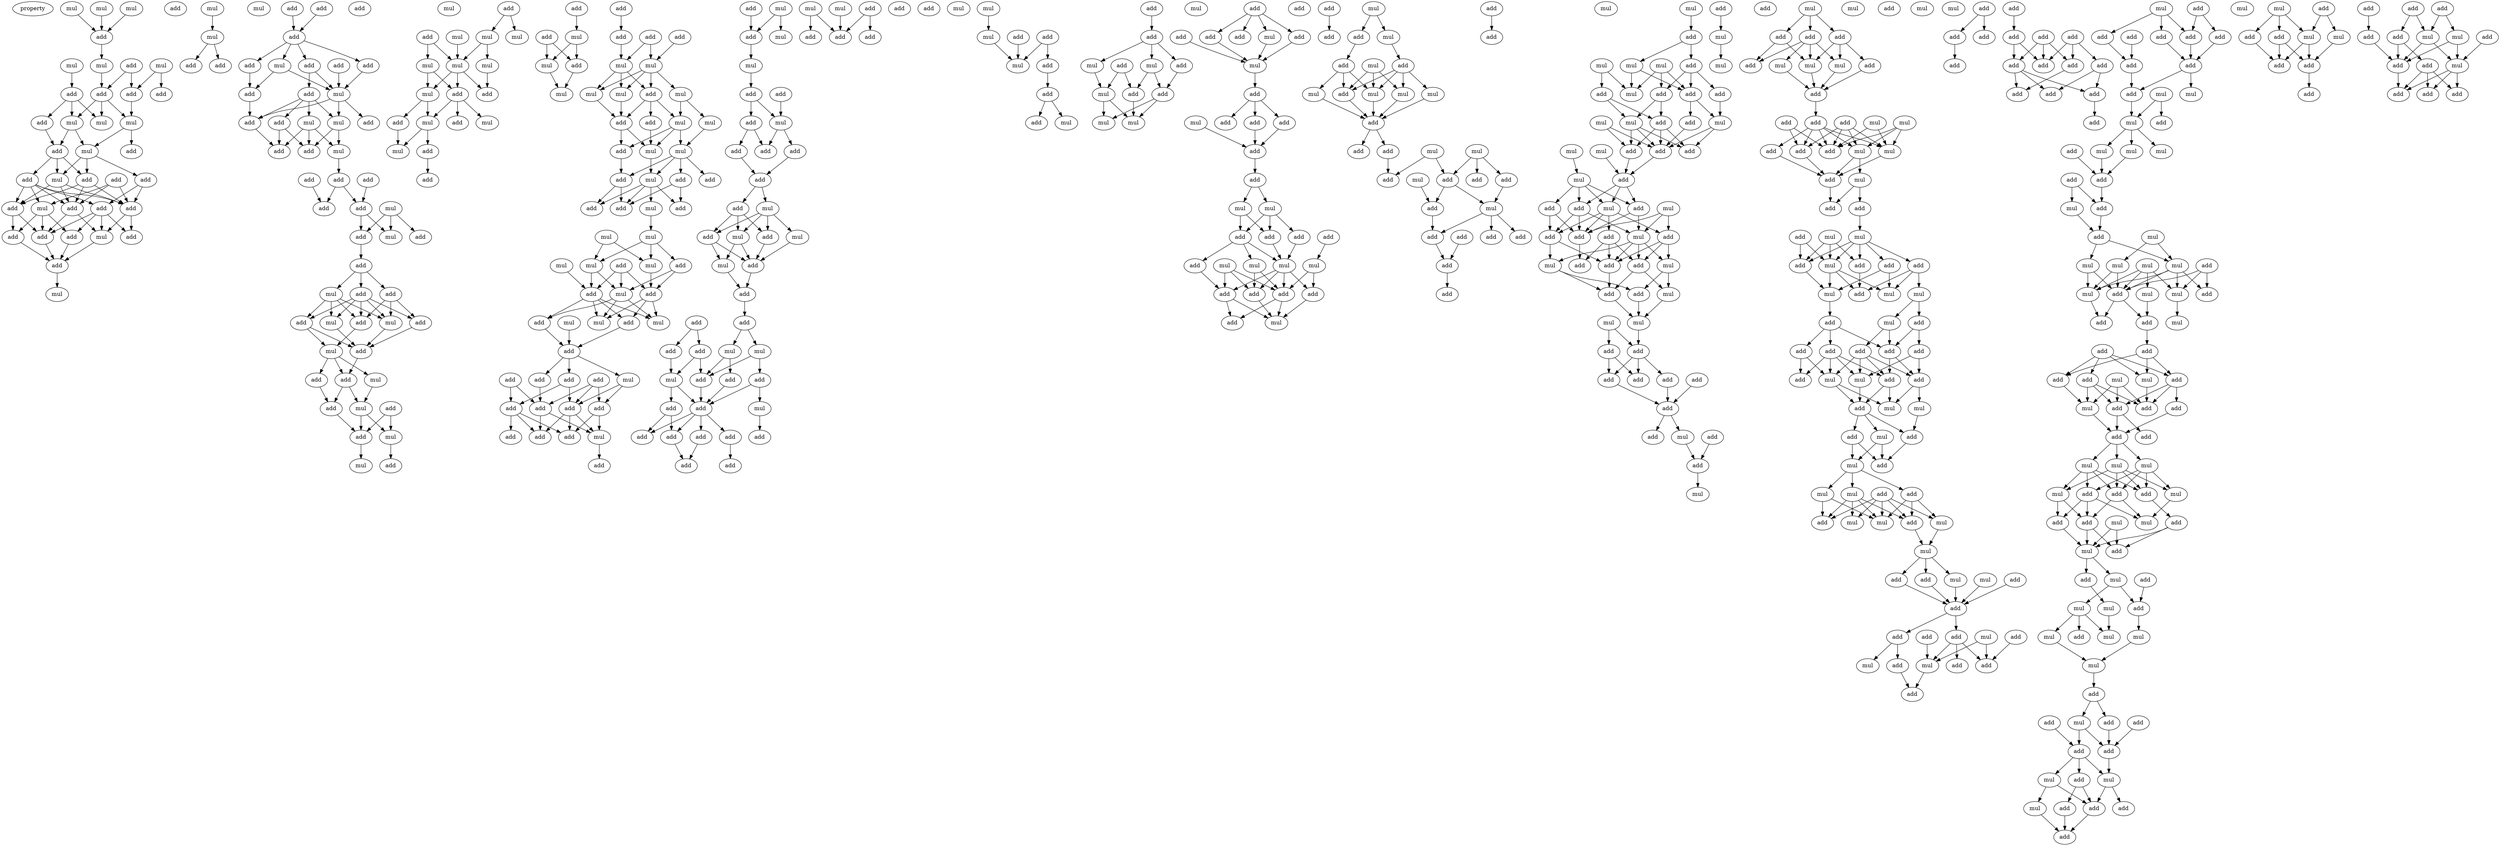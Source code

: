 digraph {
    node [fontcolor=black]
    property [mul=2,lf=1.6]
    0 [ label = mul ];
    1 [ label = mul ];
    2 [ label = add ];
    3 [ label = mul ];
    4 [ label = add ];
    5 [ label = add ];
    6 [ label = mul ];
    7 [ label = mul ];
    8 [ label = mul ];
    9 [ label = add ];
    10 [ label = add ];
    11 [ label = add ];
    12 [ label = add ];
    13 [ label = mul ];
    14 [ label = mul ];
    15 [ label = mul ];
    16 [ label = add ];
    17 [ label = mul ];
    18 [ label = add ];
    19 [ label = add ];
    20 [ label = add ];
    21 [ label = add ];
    22 [ label = add ];
    23 [ label = mul ];
    24 [ label = add ];
    25 [ label = mul ];
    26 [ label = add ];
    27 [ label = add ];
    28 [ label = add ];
    29 [ label = add ];
    30 [ label = add ];
    31 [ label = add ];
    32 [ label = mul ];
    33 [ label = add ];
    34 [ label = add ];
    35 [ label = add ];
    36 [ label = mul ];
    37 [ label = mul ];
    38 [ label = mul ];
    39 [ label = mul ];
    40 [ label = add ];
    41 [ label = add ];
    42 [ label = add ];
    43 [ label = add ];
    44 [ label = add ];
    45 [ label = add ];
    46 [ label = add ];
    47 [ label = add ];
    48 [ label = add ];
    49 [ label = mul ];
    50 [ label = mul ];
    51 [ label = add ];
    52 [ label = add ];
    53 [ label = mul ];
    54 [ label = mul ];
    55 [ label = add ];
    56 [ label = add ];
    57 [ label = add ];
    58 [ label = add ];
    59 [ label = add ];
    60 [ label = mul ];
    61 [ label = add ];
    62 [ label = add ];
    63 [ label = add ];
    64 [ label = add ];
    65 [ label = mul ];
    66 [ label = add ];
    67 [ label = add ];
    68 [ label = add ];
    69 [ label = mul ];
    70 [ label = add ];
    71 [ label = add ];
    72 [ label = add ];
    73 [ label = add ];
    74 [ label = mul ];
    75 [ label = mul ];
    76 [ label = mul ];
    77 [ label = add ];
    78 [ label = add ];
    79 [ label = add ];
    80 [ label = add ];
    81 [ label = mul ];
    82 [ label = add ];
    83 [ label = add ];
    84 [ label = mul ];
    85 [ label = add ];
    86 [ label = mul ];
    87 [ label = add ];
    88 [ label = add ];
    89 [ label = mul ];
    90 [ label = add ];
    91 [ label = mul ];
    92 [ label = mul ];
    93 [ label = add ];
    94 [ label = add ];
    95 [ label = mul ];
    96 [ label = mul ];
    97 [ label = mul ];
    98 [ label = mul ];
    99 [ label = mul ];
    100 [ label = mul ];
    101 [ label = add ];
    102 [ label = add ];
    103 [ label = mul ];
    104 [ label = add ];
    105 [ label = add ];
    106 [ label = mul ];
    107 [ label = mul ];
    108 [ label = mul ];
    109 [ label = add ];
    110 [ label = add ];
    111 [ label = add ];
    112 [ label = add ];
    113 [ label = mul ];
    114 [ label = mul ];
    115 [ label = add ];
    116 [ label = add ];
    117 [ label = mul ];
    118 [ label = add ];
    119 [ label = add ];
    120 [ label = add ];
    121 [ label = mul ];
    122 [ label = mul ];
    123 [ label = mul ];
    124 [ label = mul ];
    125 [ label = mul ];
    126 [ label = add ];
    127 [ label = add ];
    128 [ label = add ];
    129 [ label = mul ];
    130 [ label = mul ];
    131 [ label = mul ];
    132 [ label = add ];
    133 [ label = mul ];
    134 [ label = add ];
    135 [ label = add ];
    136 [ label = mul ];
    137 [ label = add ];
    138 [ label = add ];
    139 [ label = mul ];
    140 [ label = add ];
    141 [ label = add ];
    142 [ label = mul ];
    143 [ label = mul ];
    144 [ label = add ];
    145 [ label = add ];
    146 [ label = mul ];
    147 [ label = mul ];
    148 [ label = mul ];
    149 [ label = mul ];
    150 [ label = add ];
    151 [ label = add ];
    152 [ label = mul ];
    153 [ label = add ];
    154 [ label = add ];
    155 [ label = mul ];
    156 [ label = mul ];
    157 [ label = add ];
    158 [ label = add ];
    159 [ label = add ];
    160 [ label = add ];
    161 [ label = add ];
    162 [ label = mul ];
    163 [ label = add ];
    164 [ label = add ];
    165 [ label = add ];
    166 [ label = add ];
    167 [ label = mul ];
    168 [ label = add ];
    169 [ label = add ];
    170 [ label = add ];
    171 [ label = add ];
    172 [ label = add ];
    173 [ label = mul ];
    174 [ label = mul ];
    175 [ label = add ];
    176 [ label = mul ];
    177 [ label = add ];
    178 [ label = mul ];
    179 [ label = add ];
    180 [ label = add ];
    181 [ label = add ];
    182 [ label = mul ];
    183 [ label = add ];
    184 [ label = add ];
    185 [ label = mul ];
    186 [ label = add ];
    187 [ label = add ];
    188 [ label = add ];
    189 [ label = add ];
    190 [ label = add ];
    191 [ label = add ];
    192 [ label = add ];
    193 [ label = mul ];
    194 [ label = add ];
    195 [ label = add ];
    196 [ label = add ];
    197 [ label = mul ];
    198 [ label = mul ];
    199 [ label = mul ];
    200 [ label = add ];
    201 [ label = mul ];
    202 [ label = add ];
    203 [ label = add ];
    204 [ label = add ];
    205 [ label = mul ];
    206 [ label = add ];
    207 [ label = add ];
    208 [ label = mul ];
    209 [ label = add ];
    210 [ label = mul ];
    211 [ label = add ];
    212 [ label = add ];
    213 [ label = add ];
    214 [ label = add ];
    215 [ label = mul ];
    216 [ label = add ];
    217 [ label = add ];
    218 [ label = add ];
    219 [ label = add ];
    220 [ label = add ];
    221 [ label = add ];
    222 [ label = add ];
    223 [ label = mul ];
    224 [ label = add ];
    225 [ label = add ];
    226 [ label = mul ];
    227 [ label = add ];
    228 [ label = mul ];
    229 [ label = add ];
    230 [ label = add ];
    231 [ label = add ];
    232 [ label = mul ];
    233 [ label = add ];
    234 [ label = add ];
    235 [ label = mul ];
    236 [ label = mul ];
    237 [ label = add ];
    238 [ label = mul ];
    239 [ label = add ];
    240 [ label = mul ];
    241 [ label = add ];
    242 [ label = mul ];
    243 [ label = mul ];
    244 [ label = add ];
    245 [ label = add ];
    246 [ label = mul ];
    247 [ label = add ];
    248 [ label = add ];
    249 [ label = add ];
    250 [ label = mul ];
    251 [ label = add ];
    252 [ label = add ];
    253 [ label = add ];
    254 [ label = add ];
    255 [ label = mul ];
    256 [ label = add ];
    257 [ label = add ];
    258 [ label = add ];
    259 [ label = mul ];
    260 [ label = mul ];
    261 [ label = add ];
    262 [ label = add ];
    263 [ label = add ];
    264 [ label = add ];
    265 [ label = mul ];
    266 [ label = mul ];
    267 [ label = mul ];
    268 [ label = add ];
    269 [ label = mul ];
    270 [ label = add ];
    271 [ label = add ];
    272 [ label = add ];
    273 [ label = add ];
    274 [ label = add ];
    275 [ label = mul ];
    276 [ label = add ];
    277 [ label = add ];
    278 [ label = mul ];
    279 [ label = mul ];
    280 [ label = add ];
    281 [ label = mul ];
    282 [ label = add ];
    283 [ label = add ];
    284 [ label = mul ];
    285 [ label = mul ];
    286 [ label = add ];
    287 [ label = mul ];
    288 [ label = mul ];
    289 [ label = add ];
    290 [ label = add ];
    291 [ label = add ];
    292 [ label = mul ];
    293 [ label = mul ];
    294 [ label = mul ];
    295 [ label = add ];
    296 [ label = add ];
    297 [ label = add ];
    298 [ label = add ];
    299 [ label = mul ];
    300 [ label = add ];
    301 [ label = add ];
    302 [ label = add ];
    303 [ label = add ];
    304 [ label = add ];
    305 [ label = add ];
    306 [ label = add ];
    307 [ label = add ];
    308 [ label = add ];
    309 [ label = mul ];
    310 [ label = mul ];
    311 [ label = add ];
    312 [ label = mul ];
    313 [ label = mul ];
    314 [ label = mul ];
    315 [ label = add ];
    316 [ label = add ];
    317 [ label = add ];
    318 [ label = add ];
    319 [ label = mul ];
    320 [ label = add ];
    321 [ label = add ];
    322 [ label = add ];
    323 [ label = mul ];
    324 [ label = mul ];
    325 [ label = mul ];
    326 [ label = mul ];
    327 [ label = add ];
    328 [ label = add ];
    329 [ label = mul ];
    330 [ label = add ];
    331 [ label = mul ];
    332 [ label = add ];
    333 [ label = mul ];
    334 [ label = mul ];
    335 [ label = add ];
    336 [ label = add ];
    337 [ label = add ];
    338 [ label = add ];
    339 [ label = mul ];
    340 [ label = add ];
    341 [ label = add ];
    342 [ label = add ];
    343 [ label = add ];
    344 [ label = mul ];
    345 [ label = mul ];
    346 [ label = add ];
    347 [ label = add ];
    348 [ label = mul ];
    349 [ label = add ];
    350 [ label = add ];
    351 [ label = mul ];
    352 [ label = mul ];
    353 [ label = add ];
    354 [ label = add ];
    355 [ label = add ];
    356 [ label = add ];
    357 [ label = add ];
    358 [ label = add ];
    359 [ label = add ];
    360 [ label = add ];
    361 [ label = add ];
    362 [ label = add ];
    363 [ label = mul ];
    364 [ label = mul ];
    365 [ label = add ];
    366 [ label = mul ];
    367 [ label = mul ];
    368 [ label = add ];
    369 [ label = mul ];
    370 [ label = add ];
    371 [ label = add ];
    372 [ label = add ];
    373 [ label = mul ];
    374 [ label = mul ];
    375 [ label = mul ];
    376 [ label = add ];
    377 [ label = add ];
    378 [ label = add ];
    379 [ label = mul ];
    380 [ label = add ];
    381 [ label = add ];
    382 [ label = add ];
    383 [ label = mul ];
    384 [ label = mul ];
    385 [ label = add ];
    386 [ label = add ];
    387 [ label = add ];
    388 [ label = mul ];
    389 [ label = mul ];
    390 [ label = add ];
    391 [ label = mul ];
    392 [ label = add ];
    393 [ label = add ];
    394 [ label = add ];
    395 [ label = mul ];
    396 [ label = mul ];
    397 [ label = add ];
    398 [ label = mul ];
    399 [ label = add ];
    400 [ label = add ];
    401 [ label = add ];
    402 [ label = add ];
    403 [ label = mul ];
    404 [ label = mul ];
    405 [ label = mul ];
    406 [ label = add ];
    407 [ label = mul ];
    408 [ label = add ];
    409 [ label = add ];
    410 [ label = add ];
    411 [ label = add ];
    412 [ label = add ];
    413 [ label = add ];
    414 [ label = add ];
    415 [ label = mul ];
    416 [ label = add ];
    417 [ label = add ];
    418 [ label = mul ];
    419 [ label = add ];
    420 [ label = mul ];
    421 [ label = add ];
    422 [ label = mul ];
    423 [ label = mul ];
    424 [ label = mul ];
    425 [ label = add ];
    426 [ label = add ];
    427 [ label = add ];
    428 [ label = mul ];
    429 [ label = add ];
    430 [ label = mul ];
    431 [ label = mul ];
    432 [ label = add ];
    433 [ label = mul ];
    434 [ label = add ];
    435 [ label = mul ];
    436 [ label = add ];
    437 [ label = mul ];
    438 [ label = mul ];
    439 [ label = add ];
    440 [ label = mul ];
    441 [ label = add ];
    442 [ label = mul ];
    443 [ label = add ];
    444 [ label = add ];
    445 [ label = add ];
    446 [ label = mul ];
    447 [ label = add ];
    448 [ label = add ];
    449 [ label = add ];
    450 [ label = mul ];
    451 [ label = add ];
    452 [ label = add ];
    453 [ label = add ];
    454 [ label = mul ];
    455 [ label = mul ];
    456 [ label = add ];
    457 [ label = add ];
    458 [ label = add ];
    459 [ label = add ];
    460 [ label = add ];
    461 [ label = add ];
    462 [ label = add ];
    463 [ label = add ];
    464 [ label = add ];
    465 [ label = add ];
    466 [ label = add ];
    467 [ label = add ];
    468 [ label = add ];
    469 [ label = add ];
    470 [ label = add ];
    471 [ label = add ];
    472 [ label = add ];
    473 [ label = mul ];
    474 [ label = add ];
    475 [ label = add ];
    476 [ label = add ];
    477 [ label = add ];
    478 [ label = add ];
    479 [ label = add ];
    480 [ label = add ];
    481 [ label = add ];
    482 [ label = mul ];
    483 [ label = add ];
    484 [ label = mul ];
    485 [ label = mul ];
    486 [ label = add ];
    487 [ label = mul ];
    488 [ label = add ];
    489 [ label = mul ];
    490 [ label = mul ];
    491 [ label = add ];
    492 [ label = add ];
    493 [ label = mul ];
    494 [ label = add ];
    495 [ label = add ];
    496 [ label = mul ];
    497 [ label = mul ];
    498 [ label = mul ];
    499 [ label = mul ];
    500 [ label = mul ];
    501 [ label = add ];
    502 [ label = add ];
    503 [ label = mul ];
    504 [ label = mul ];
    505 [ label = mul ];
    506 [ label = add ];
    507 [ label = add ];
    508 [ label = mul ];
    509 [ label = add ];
    510 [ label = add ];
    511 [ label = add ];
    512 [ label = mul ];
    513 [ label = add ];
    514 [ label = mul ];
    515 [ label = add ];
    516 [ label = add ];
    517 [ label = add ];
    518 [ label = mul ];
    519 [ label = add ];
    520 [ label = add ];
    521 [ label = add ];
    522 [ label = add ];
    523 [ label = mul ];
    524 [ label = mul ];
    525 [ label = mul ];
    526 [ label = add ];
    527 [ label = add ];
    528 [ label = add ];
    529 [ label = mul ];
    530 [ label = mul ];
    531 [ label = add ];
    532 [ label = mul ];
    533 [ label = mul ];
    534 [ label = add ];
    535 [ label = add ];
    536 [ label = add ];
    537 [ label = mul ];
    538 [ label = add ];
    539 [ label = add ];
    540 [ label = mul ];
    541 [ label = add ];
    542 [ label = mul ];
    543 [ label = mul ];
    544 [ label = mul ];
    545 [ label = add ];
    546 [ label = mul ];
    547 [ label = mul ];
    548 [ label = mul ];
    549 [ label = mul ];
    550 [ label = add ];
    551 [ label = mul ];
    552 [ label = add ];
    553 [ label = add ];
    554 [ label = add ];
    555 [ label = add ];
    556 [ label = add ];
    557 [ label = add ];
    558 [ label = mul ];
    559 [ label = mul ];
    560 [ label = mul ];
    561 [ label = add ];
    562 [ label = add ];
    563 [ label = add ];
    564 [ label = add ];
    565 [ label = mul ];
    566 [ label = add ];
    567 [ label = add ];
    568 [ label = mul ];
    569 [ label = add ];
    570 [ label = mul ];
    571 [ label = add ];
    572 [ label = add ];
    573 [ label = add ];
    574 [ label = add ];
    575 [ label = add ];
    576 [ label = add ];
    577 [ label = mul ];
    578 [ label = add ];
    579 [ label = add ];
    580 [ label = mul ];
    581 [ label = add ];
    582 [ label = mul ];
    583 [ label = add ];
    584 [ label = add ];
    585 [ label = add ];
    586 [ label = add ];
    587 [ label = add ];
    0 -> 4 [ name = 0 ];
    1 -> 4 [ name = 1 ];
    3 -> 4 [ name = 2 ];
    4 -> 7 [ name = 3 ];
    5 -> 9 [ name = 4 ];
    5 -> 10 [ name = 5 ];
    6 -> 9 [ name = 6 ];
    6 -> 11 [ name = 7 ];
    7 -> 10 [ name = 8 ];
    8 -> 12 [ name = 9 ];
    9 -> 14 [ name = 10 ];
    10 -> 13 [ name = 11 ];
    10 -> 14 [ name = 12 ];
    10 -> 15 [ name = 13 ];
    12 -> 13 [ name = 14 ];
    12 -> 15 [ name = 15 ];
    12 -> 16 [ name = 16 ];
    13 -> 17 [ name = 17 ];
    13 -> 18 [ name = 18 ];
    14 -> 17 [ name = 19 ];
    14 -> 19 [ name = 20 ];
    16 -> 18 [ name = 21 ];
    17 -> 21 [ name = 22 ];
    17 -> 23 [ name = 23 ];
    17 -> 24 [ name = 24 ];
    18 -> 20 [ name = 25 ];
    18 -> 23 [ name = 26 ];
    18 -> 24 [ name = 27 ];
    20 -> 25 [ name = 28 ];
    20 -> 26 [ name = 29 ];
    20 -> 27 [ name = 30 ];
    20 -> 28 [ name = 31 ];
    20 -> 29 [ name = 32 ];
    21 -> 28 [ name = 33 ];
    21 -> 29 [ name = 34 ];
    22 -> 25 [ name = 35 ];
    22 -> 27 [ name = 36 ];
    22 -> 28 [ name = 37 ];
    23 -> 26 [ name = 38 ];
    23 -> 27 [ name = 39 ];
    23 -> 28 [ name = 40 ];
    24 -> 26 [ name = 41 ];
    24 -> 27 [ name = 42 ];
    24 -> 28 [ name = 43 ];
    25 -> 30 [ name = 44 ];
    25 -> 31 [ name = 45 ];
    25 -> 34 [ name = 46 ];
    26 -> 30 [ name = 47 ];
    26 -> 31 [ name = 48 ];
    27 -> 30 [ name = 49 ];
    27 -> 32 [ name = 50 ];
    28 -> 32 [ name = 51 ];
    28 -> 33 [ name = 52 ];
    29 -> 30 [ name = 53 ];
    29 -> 32 [ name = 54 ];
    29 -> 33 [ name = 55 ];
    29 -> 34 [ name = 56 ];
    30 -> 35 [ name = 57 ];
    31 -> 35 [ name = 58 ];
    32 -> 35 [ name = 59 ];
    34 -> 35 [ name = 60 ];
    35 -> 37 [ name = 61 ];
    36 -> 39 [ name = 62 ];
    39 -> 41 [ name = 63 ];
    39 -> 43 [ name = 64 ];
    40 -> 44 [ name = 65 ];
    42 -> 44 [ name = 66 ];
    44 -> 45 [ name = 67 ];
    44 -> 46 [ name = 68 ];
    44 -> 48 [ name = 69 ];
    44 -> 49 [ name = 70 ];
    45 -> 52 [ name = 71 ];
    46 -> 50 [ name = 72 ];
    46 -> 51 [ name = 73 ];
    47 -> 50 [ name = 74 ];
    48 -> 50 [ name = 75 ];
    49 -> 50 [ name = 76 ];
    49 -> 52 [ name = 77 ];
    50 -> 54 [ name = 78 ];
    50 -> 55 [ name = 79 ];
    50 -> 56 [ name = 80 ];
    51 -> 53 [ name = 81 ];
    51 -> 54 [ name = 82 ];
    51 -> 56 [ name = 83 ];
    51 -> 57 [ name = 84 ];
    52 -> 56 [ name = 85 ];
    53 -> 58 [ name = 86 ];
    53 -> 59 [ name = 87 ];
    53 -> 60 [ name = 88 ];
    54 -> 58 [ name = 89 ];
    54 -> 60 [ name = 90 ];
    56 -> 59 [ name = 91 ];
    57 -> 58 [ name = 92 ];
    57 -> 59 [ name = 93 ];
    60 -> 62 [ name = 94 ];
    61 -> 66 [ name = 95 ];
    62 -> 64 [ name = 96 ];
    62 -> 66 [ name = 97 ];
    63 -> 64 [ name = 98 ];
    65 -> 67 [ name = 99 ];
    65 -> 68 [ name = 100 ];
    65 -> 69 [ name = 101 ];
    66 -> 68 [ name = 102 ];
    66 -> 69 [ name = 103 ];
    68 -> 71 [ name = 104 ];
    71 -> 72 [ name = 105 ];
    71 -> 73 [ name = 106 ];
    71 -> 74 [ name = 107 ];
    72 -> 75 [ name = 108 ];
    72 -> 76 [ name = 109 ];
    72 -> 77 [ name = 110 ];
    72 -> 78 [ name = 111 ];
    72 -> 79 [ name = 112 ];
    73 -> 75 [ name = 113 ];
    73 -> 77 [ name = 114 ];
    73 -> 79 [ name = 115 ];
    74 -> 75 [ name = 116 ];
    74 -> 76 [ name = 117 ];
    74 -> 78 [ name = 118 ];
    74 -> 79 [ name = 119 ];
    75 -> 80 [ name = 120 ];
    76 -> 80 [ name = 121 ];
    77 -> 80 [ name = 122 ];
    78 -> 80 [ name = 123 ];
    78 -> 81 [ name = 124 ];
    79 -> 81 [ name = 125 ];
    80 -> 83 [ name = 126 ];
    81 -> 82 [ name = 127 ];
    81 -> 83 [ name = 128 ];
    81 -> 84 [ name = 129 ];
    82 -> 85 [ name = 130 ];
    83 -> 85 [ name = 131 ];
    83 -> 86 [ name = 132 ];
    84 -> 86 [ name = 133 ];
    85 -> 88 [ name = 134 ];
    86 -> 88 [ name = 135 ];
    86 -> 89 [ name = 136 ];
    87 -> 88 [ name = 137 ];
    87 -> 89 [ name = 138 ];
    88 -> 91 [ name = 139 ];
    89 -> 90 [ name = 140 ];
    93 -> 96 [ name = 141 ];
    93 -> 97 [ name = 142 ];
    94 -> 98 [ name = 143 ];
    94 -> 100 [ name = 144 ];
    95 -> 98 [ name = 145 ];
    96 -> 98 [ name = 146 ];
    96 -> 99 [ name = 147 ];
    98 -> 101 [ name = 148 ];
    98 -> 102 [ name = 149 ];
    98 -> 103 [ name = 150 ];
    99 -> 102 [ name = 151 ];
    100 -> 101 [ name = 152 ];
    100 -> 103 [ name = 153 ];
    101 -> 104 [ name = 154 ];
    101 -> 106 [ name = 155 ];
    101 -> 107 [ name = 156 ];
    103 -> 105 [ name = 157 ];
    103 -> 107 [ name = 158 ];
    105 -> 108 [ name = 159 ];
    107 -> 108 [ name = 160 ];
    107 -> 109 [ name = 161 ];
    109 -> 110 [ name = 162 ];
    111 -> 113 [ name = 163 ];
    112 -> 114 [ name = 164 ];
    112 -> 115 [ name = 165 ];
    113 -> 114 [ name = 166 ];
    113 -> 115 [ name = 167 ];
    114 -> 117 [ name = 168 ];
    115 -> 117 [ name = 169 ];
    116 -> 120 [ name = 170 ];
    118 -> 121 [ name = 171 ];
    119 -> 121 [ name = 172 ];
    119 -> 122 [ name = 173 ];
    120 -> 122 [ name = 174 ];
    121 -> 123 [ name = 175 ];
    121 -> 124 [ name = 176 ];
    121 -> 125 [ name = 177 ];
    121 -> 126 [ name = 178 ];
    122 -> 124 [ name = 179 ];
    122 -> 125 [ name = 180 ];
    122 -> 126 [ name = 181 ];
    123 -> 129 [ name = 182 ];
    123 -> 130 [ name = 183 ];
    124 -> 128 [ name = 184 ];
    125 -> 128 [ name = 185 ];
    126 -> 127 [ name = 186 ];
    126 -> 128 [ name = 187 ];
    126 -> 129 [ name = 188 ];
    127 -> 131 [ name = 189 ];
    128 -> 131 [ name = 190 ];
    128 -> 132 [ name = 191 ];
    129 -> 131 [ name = 192 ];
    129 -> 132 [ name = 193 ];
    129 -> 133 [ name = 194 ];
    130 -> 133 [ name = 195 ];
    131 -> 136 [ name = 196 ];
    132 -> 137 [ name = 197 ];
    133 -> 134 [ name = 198 ];
    133 -> 135 [ name = 199 ];
    133 -> 136 [ name = 200 ];
    133 -> 137 [ name = 201 ];
    134 -> 138 [ name = 202 ];
    134 -> 140 [ name = 203 ];
    136 -> 138 [ name = 204 ];
    136 -> 139 [ name = 205 ];
    136 -> 140 [ name = 206 ];
    136 -> 141 [ name = 207 ];
    137 -> 140 [ name = 208 ];
    137 -> 141 [ name = 209 ];
    139 -> 143 [ name = 210 ];
    142 -> 146 [ name = 211 ];
    142 -> 147 [ name = 212 ];
    143 -> 144 [ name = 213 ];
    143 -> 146 [ name = 214 ];
    143 -> 147 [ name = 215 ];
    144 -> 149 [ name = 216 ];
    144 -> 151 [ name = 217 ];
    145 -> 149 [ name = 218 ];
    145 -> 150 [ name = 219 ];
    145 -> 151 [ name = 220 ];
    146 -> 149 [ name = 221 ];
    146 -> 150 [ name = 222 ];
    147 -> 151 [ name = 223 ];
    148 -> 150 [ name = 224 ];
    149 -> 152 [ name = 225 ];
    149 -> 154 [ name = 226 ];
    149 -> 156 [ name = 227 ];
    150 -> 152 [ name = 228 ];
    150 -> 153 [ name = 229 ];
    150 -> 154 [ name = 230 ];
    150 -> 156 [ name = 231 ];
    151 -> 152 [ name = 232 ];
    151 -> 153 [ name = 233 ];
    151 -> 156 [ name = 234 ];
    153 -> 157 [ name = 235 ];
    154 -> 157 [ name = 236 ];
    155 -> 157 [ name = 237 ];
    157 -> 159 [ name = 238 ];
    157 -> 160 [ name = 239 ];
    157 -> 162 [ name = 240 ];
    158 -> 164 [ name = 241 ];
    158 -> 165 [ name = 242 ];
    159 -> 163 [ name = 243 ];
    159 -> 164 [ name = 244 ];
    160 -> 165 [ name = 245 ];
    161 -> 163 [ name = 246 ];
    161 -> 165 [ name = 247 ];
    161 -> 166 [ name = 248 ];
    162 -> 163 [ name = 249 ];
    162 -> 166 [ name = 250 ];
    163 -> 167 [ name = 251 ];
    163 -> 168 [ name = 252 ];
    163 -> 170 [ name = 253 ];
    164 -> 168 [ name = 254 ];
    164 -> 169 [ name = 255 ];
    164 -> 170 [ name = 256 ];
    165 -> 167 [ name = 257 ];
    165 -> 170 [ name = 258 ];
    166 -> 167 [ name = 259 ];
    166 -> 168 [ name = 260 ];
    167 -> 171 [ name = 261 ];
    172 -> 181 [ name = 262 ];
    173 -> 179 [ name = 263 ];
    173 -> 180 [ name = 264 ];
    174 -> 178 [ name = 265 ];
    174 -> 181 [ name = 266 ];
    175 -> 177 [ name = 267 ];
    175 -> 179 [ name = 268 ];
    176 -> 179 [ name = 269 ];
    181 -> 182 [ name = 270 ];
    182 -> 183 [ name = 271 ];
    183 -> 185 [ name = 272 ];
    183 -> 186 [ name = 273 ];
    184 -> 185 [ name = 274 ];
    185 -> 188 [ name = 275 ];
    185 -> 189 [ name = 276 ];
    186 -> 188 [ name = 277 ];
    186 -> 190 [ name = 278 ];
    189 -> 192 [ name = 279 ];
    190 -> 192 [ name = 280 ];
    192 -> 193 [ name = 281 ];
    192 -> 194 [ name = 282 ];
    193 -> 195 [ name = 283 ];
    193 -> 196 [ name = 284 ];
    193 -> 197 [ name = 285 ];
    193 -> 198 [ name = 286 ];
    194 -> 195 [ name = 287 ];
    194 -> 196 [ name = 288 ];
    194 -> 198 [ name = 289 ];
    195 -> 200 [ name = 290 ];
    196 -> 199 [ name = 291 ];
    196 -> 200 [ name = 292 ];
    197 -> 200 [ name = 293 ];
    198 -> 199 [ name = 294 ];
    198 -> 200 [ name = 295 ];
    199 -> 202 [ name = 296 ];
    200 -> 202 [ name = 297 ];
    202 -> 203 [ name = 298 ];
    203 -> 205 [ name = 299 ];
    203 -> 208 [ name = 300 ];
    204 -> 206 [ name = 301 ];
    204 -> 207 [ name = 302 ];
    205 -> 209 [ name = 303 ];
    205 -> 211 [ name = 304 ];
    206 -> 210 [ name = 305 ];
    207 -> 209 [ name = 306 ];
    207 -> 210 [ name = 307 ];
    208 -> 209 [ name = 308 ];
    208 -> 212 [ name = 309 ];
    209 -> 214 [ name = 310 ];
    210 -> 213 [ name = 311 ];
    210 -> 214 [ name = 312 ];
    211 -> 214 [ name = 313 ];
    212 -> 214 [ name = 314 ];
    212 -> 215 [ name = 315 ];
    213 -> 216 [ name = 316 ];
    213 -> 219 [ name = 317 ];
    214 -> 216 [ name = 318 ];
    214 -> 217 [ name = 319 ];
    214 -> 219 [ name = 320 ];
    214 -> 220 [ name = 321 ];
    215 -> 218 [ name = 322 ];
    216 -> 221 [ name = 323 ];
    217 -> 222 [ name = 324 ];
    220 -> 221 [ name = 325 ];
    223 -> 226 [ name = 326 ];
    224 -> 227 [ name = 327 ];
    224 -> 228 [ name = 328 ];
    225 -> 228 [ name = 329 ];
    226 -> 228 [ name = 330 ];
    227 -> 229 [ name = 331 ];
    229 -> 231 [ name = 332 ];
    229 -> 232 [ name = 333 ];
    230 -> 233 [ name = 334 ];
    233 -> 234 [ name = 335 ];
    233 -> 235 [ name = 336 ];
    233 -> 236 [ name = 337 ];
    234 -> 239 [ name = 338 ];
    235 -> 239 [ name = 339 ];
    235 -> 241 [ name = 340 ];
    236 -> 240 [ name = 341 ];
    237 -> 240 [ name = 342 ];
    237 -> 241 [ name = 343 ];
    239 -> 242 [ name = 344 ];
    239 -> 243 [ name = 345 ];
    240 -> 242 [ name = 346 ];
    240 -> 243 [ name = 347 ];
    241 -> 242 [ name = 348 ];
    244 -> 245 [ name = 349 ];
    244 -> 246 [ name = 350 ];
    244 -> 247 [ name = 351 ];
    244 -> 249 [ name = 352 ];
    246 -> 250 [ name = 353 ];
    247 -> 250 [ name = 354 ];
    248 -> 250 [ name = 355 ];
    249 -> 250 [ name = 356 ];
    250 -> 251 [ name = 357 ];
    251 -> 252 [ name = 358 ];
    251 -> 254 [ name = 359 ];
    251 -> 256 [ name = 360 ];
    252 -> 257 [ name = 361 ];
    254 -> 257 [ name = 362 ];
    255 -> 257 [ name = 363 ];
    257 -> 258 [ name = 364 ];
    258 -> 259 [ name = 365 ];
    258 -> 260 [ name = 366 ];
    259 -> 261 [ name = 367 ];
    259 -> 262 [ name = 368 ];
    259 -> 264 [ name = 369 ];
    260 -> 262 [ name = 370 ];
    260 -> 264 [ name = 371 ];
    261 -> 269 [ name = 372 ];
    262 -> 265 [ name = 373 ];
    262 -> 268 [ name = 374 ];
    262 -> 269 [ name = 375 ];
    263 -> 267 [ name = 376 ];
    264 -> 269 [ name = 377 ];
    265 -> 270 [ name = 378 ];
    265 -> 271 [ name = 379 ];
    266 -> 270 [ name = 380 ];
    266 -> 271 [ name = 381 ];
    266 -> 273 [ name = 382 ];
    267 -> 271 [ name = 383 ];
    267 -> 272 [ name = 384 ];
    268 -> 273 [ name = 385 ];
    269 -> 270 [ name = 386 ];
    269 -> 271 [ name = 387 ];
    269 -> 272 [ name = 388 ];
    269 -> 273 [ name = 389 ];
    270 -> 275 [ name = 390 ];
    271 -> 274 [ name = 391 ];
    271 -> 275 [ name = 392 ];
    272 -> 275 [ name = 393 ];
    273 -> 274 [ name = 394 ];
    273 -> 275 [ name = 395 ];
    276 -> 277 [ name = 396 ];
    278 -> 279 [ name = 397 ];
    278 -> 280 [ name = 398 ];
    279 -> 283 [ name = 399 ];
    280 -> 282 [ name = 400 ];
    281 -> 285 [ name = 401 ];
    281 -> 286 [ name = 402 ];
    281 -> 287 [ name = 403 ];
    282 -> 284 [ name = 404 ];
    282 -> 285 [ name = 405 ];
    282 -> 286 [ name = 406 ];
    283 -> 285 [ name = 407 ];
    283 -> 286 [ name = 408 ];
    283 -> 287 [ name = 409 ];
    283 -> 288 [ name = 410 ];
    284 -> 289 [ name = 411 ];
    285 -> 289 [ name = 412 ];
    286 -> 289 [ name = 413 ];
    287 -> 289 [ name = 414 ];
    288 -> 289 [ name = 415 ];
    289 -> 290 [ name = 416 ];
    289 -> 291 [ name = 417 ];
    291 -> 295 [ name = 418 ];
    292 -> 296 [ name = 419 ];
    292 -> 297 [ name = 420 ];
    292 -> 298 [ name = 421 ];
    293 -> 295 [ name = 422 ];
    293 -> 296 [ name = 423 ];
    294 -> 300 [ name = 424 ];
    296 -> 299 [ name = 425 ];
    296 -> 300 [ name = 426 ];
    297 -> 299 [ name = 427 ];
    299 -> 301 [ name = 428 ];
    299 -> 302 [ name = 429 ];
    299 -> 304 [ name = 430 ];
    300 -> 301 [ name = 431 ];
    301 -> 305 [ name = 432 ];
    303 -> 305 [ name = 433 ];
    305 -> 307 [ name = 434 ];
    306 -> 308 [ name = 435 ];
    310 -> 311 [ name = 436 ];
    311 -> 314 [ name = 437 ];
    311 -> 315 [ name = 438 ];
    312 -> 319 [ name = 439 ];
    312 -> 320 [ name = 440 ];
    313 -> 317 [ name = 441 ];
    313 -> 318 [ name = 442 ];
    313 -> 319 [ name = 443 ];
    314 -> 318 [ name = 444 ];
    314 -> 319 [ name = 445 ];
    315 -> 316 [ name = 446 ];
    315 -> 317 [ name = 447 ];
    315 -> 318 [ name = 448 ];
    316 -> 324 [ name = 449 ];
    317 -> 322 [ name = 450 ];
    317 -> 325 [ name = 451 ];
    318 -> 321 [ name = 452 ];
    318 -> 324 [ name = 453 ];
    320 -> 322 [ name = 454 ];
    320 -> 325 [ name = 455 ];
    321 -> 327 [ name = 456 ];
    322 -> 327 [ name = 457 ];
    322 -> 328 [ name = 458 ];
    322 -> 330 [ name = 459 ];
    323 -> 327 [ name = 460 ];
    323 -> 328 [ name = 461 ];
    324 -> 327 [ name = 462 ];
    324 -> 330 [ name = 463 ];
    325 -> 327 [ name = 464 ];
    325 -> 328 [ name = 465 ];
    325 -> 330 [ name = 466 ];
    326 -> 331 [ name = 467 ];
    327 -> 332 [ name = 468 ];
    328 -> 332 [ name = 469 ];
    329 -> 332 [ name = 470 ];
    331 -> 334 [ name = 471 ];
    331 -> 335 [ name = 472 ];
    331 -> 336 [ name = 473 ];
    331 -> 337 [ name = 474 ];
    332 -> 334 [ name = 475 ];
    332 -> 335 [ name = 476 ];
    332 -> 337 [ name = 477 ];
    333 -> 339 [ name = 478 ];
    333 -> 340 [ name = 479 ];
    333 -> 341 [ name = 480 ];
    334 -> 338 [ name = 481 ];
    334 -> 340 [ name = 482 ];
    334 -> 341 [ name = 483 ];
    334 -> 342 [ name = 484 ];
    335 -> 339 [ name = 485 ];
    335 -> 340 [ name = 486 ];
    335 -> 342 [ name = 487 ];
    336 -> 340 [ name = 488 ];
    336 -> 342 [ name = 489 ];
    337 -> 339 [ name = 490 ];
    337 -> 340 [ name = 491 ];
    338 -> 343 [ name = 492 ];
    338 -> 346 [ name = 493 ];
    338 -> 347 [ name = 494 ];
    339 -> 344 [ name = 495 ];
    339 -> 345 [ name = 496 ];
    339 -> 346 [ name = 497 ];
    339 -> 347 [ name = 498 ];
    340 -> 343 [ name = 499 ];
    341 -> 345 [ name = 500 ];
    341 -> 346 [ name = 501 ];
    341 -> 347 [ name = 502 ];
    342 -> 344 [ name = 503 ];
    342 -> 346 [ name = 504 ];
    344 -> 349 [ name = 505 ];
    344 -> 350 [ name = 506 ];
    345 -> 348 [ name = 507 ];
    345 -> 349 [ name = 508 ];
    346 -> 350 [ name = 509 ];
    347 -> 348 [ name = 510 ];
    347 -> 350 [ name = 511 ];
    348 -> 352 [ name = 512 ];
    349 -> 352 [ name = 513 ];
    350 -> 352 [ name = 514 ];
    351 -> 353 [ name = 515 ];
    351 -> 354 [ name = 516 ];
    352 -> 353 [ name = 517 ];
    353 -> 356 [ name = 518 ];
    353 -> 357 [ name = 519 ];
    353 -> 358 [ name = 520 ];
    354 -> 356 [ name = 521 ];
    354 -> 357 [ name = 522 ];
    355 -> 359 [ name = 523 ];
    357 -> 359 [ name = 524 ];
    358 -> 359 [ name = 525 ];
    359 -> 361 [ name = 526 ];
    359 -> 363 [ name = 527 ];
    360 -> 364 [ name = 528 ];
    362 -> 365 [ name = 529 ];
    363 -> 365 [ name = 530 ];
    364 -> 367 [ name = 531 ];
    365 -> 366 [ name = 532 ];
    369 -> 370 [ name = 533 ];
    369 -> 371 [ name = 534 ];
    369 -> 372 [ name = 535 ];
    370 -> 373 [ name = 536 ];
    370 -> 374 [ name = 537 ];
    370 -> 375 [ name = 538 ];
    370 -> 376 [ name = 539 ];
    371 -> 374 [ name = 540 ];
    371 -> 375 [ name = 541 ];
    371 -> 377 [ name = 542 ];
    372 -> 374 [ name = 543 ];
    372 -> 376 [ name = 544 ];
    373 -> 378 [ name = 545 ];
    374 -> 378 [ name = 546 ];
    375 -> 378 [ name = 547 ];
    377 -> 378 [ name = 548 ];
    378 -> 382 [ name = 549 ];
    379 -> 384 [ name = 550 ];
    379 -> 385 [ name = 551 ];
    379 -> 388 [ name = 552 ];
    380 -> 385 [ name = 553 ];
    380 -> 387 [ name = 554 ];
    381 -> 384 [ name = 555 ];
    381 -> 385 [ name = 556 ];
    381 -> 387 [ name = 557 ];
    381 -> 388 [ name = 558 ];
    382 -> 384 [ name = 559 ];
    382 -> 385 [ name = 560 ];
    382 -> 386 [ name = 561 ];
    382 -> 387 [ name = 562 ];
    382 -> 388 [ name = 563 ];
    383 -> 384 [ name = 564 ];
    383 -> 385 [ name = 565 ];
    384 -> 390 [ name = 566 ];
    386 -> 390 [ name = 567 ];
    387 -> 390 [ name = 568 ];
    388 -> 389 [ name = 569 ];
    388 -> 390 [ name = 570 ];
    389 -> 392 [ name = 571 ];
    389 -> 393 [ name = 572 ];
    390 -> 392 [ name = 573 ];
    393 -> 395 [ name = 574 ];
    395 -> 398 [ name = 575 ];
    395 -> 399 [ name = 576 ];
    395 -> 400 [ name = 577 ];
    395 -> 401 [ name = 578 ];
    395 -> 402 [ name = 579 ];
    396 -> 398 [ name = 580 ];
    396 -> 400 [ name = 581 ];
    396 -> 401 [ name = 582 ];
    397 -> 398 [ name = 583 ];
    397 -> 401 [ name = 584 ];
    398 -> 404 [ name = 585 ];
    398 -> 405 [ name = 586 ];
    398 -> 406 [ name = 587 ];
    399 -> 403 [ name = 588 ];
    399 -> 404 [ name = 589 ];
    399 -> 406 [ name = 590 ];
    400 -> 406 [ name = 591 ];
    401 -> 405 [ name = 592 ];
    402 -> 404 [ name = 593 ];
    402 -> 405 [ name = 594 ];
    403 -> 407 [ name = 595 ];
    403 -> 409 [ name = 596 ];
    405 -> 408 [ name = 597 ];
    407 -> 410 [ name = 598 ];
    407 -> 411 [ name = 599 ];
    408 -> 411 [ name = 600 ];
    408 -> 412 [ name = 601 ];
    408 -> 413 [ name = 602 ];
    409 -> 411 [ name = 603 ];
    409 -> 414 [ name = 604 ];
    410 -> 415 [ name = 605 ];
    410 -> 417 [ name = 606 ];
    410 -> 418 [ name = 607 ];
    410 -> 419 [ name = 608 ];
    411 -> 417 [ name = 609 ];
    411 -> 419 [ name = 610 ];
    412 -> 416 [ name = 611 ];
    412 -> 418 [ name = 612 ];
    413 -> 415 [ name = 613 ];
    413 -> 416 [ name = 614 ];
    413 -> 417 [ name = 615 ];
    413 -> 418 [ name = 616 ];
    414 -> 415 [ name = 617 ];
    414 -> 419 [ name = 618 ];
    415 -> 421 [ name = 619 ];
    417 -> 420 [ name = 620 ];
    417 -> 421 [ name = 621 ];
    418 -> 420 [ name = 622 ];
    418 -> 421 [ name = 623 ];
    419 -> 420 [ name = 624 ];
    419 -> 422 [ name = 625 ];
    421 -> 423 [ name = 626 ];
    421 -> 425 [ name = 627 ];
    421 -> 426 [ name = 628 ];
    422 -> 426 [ name = 629 ];
    423 -> 427 [ name = 630 ];
    423 -> 428 [ name = 631 ];
    425 -> 427 [ name = 632 ];
    425 -> 428 [ name = 633 ];
    426 -> 427 [ name = 634 ];
    428 -> 429 [ name = 635 ];
    428 -> 430 [ name = 636 ];
    428 -> 431 [ name = 637 ];
    429 -> 433 [ name = 638 ];
    429 -> 434 [ name = 639 ];
    429 -> 435 [ name = 640 ];
    430 -> 433 [ name = 641 ];
    430 -> 434 [ name = 642 ];
    430 -> 436 [ name = 643 ];
    430 -> 437 [ name = 644 ];
    431 -> 433 [ name = 645 ];
    431 -> 436 [ name = 646 ];
    432 -> 433 [ name = 647 ];
    432 -> 434 [ name = 648 ];
    432 -> 435 [ name = 649 ];
    432 -> 436 [ name = 650 ];
    432 -> 437 [ name = 651 ];
    434 -> 438 [ name = 652 ];
    435 -> 438 [ name = 653 ];
    438 -> 439 [ name = 654 ];
    438 -> 441 [ name = 655 ];
    438 -> 442 [ name = 656 ];
    439 -> 444 [ name = 657 ];
    440 -> 444 [ name = 658 ];
    441 -> 444 [ name = 659 ];
    442 -> 444 [ name = 660 ];
    443 -> 444 [ name = 661 ];
    444 -> 448 [ name = 662 ];
    444 -> 449 [ name = 663 ];
    445 -> 450 [ name = 664 ];
    446 -> 450 [ name = 665 ];
    446 -> 451 [ name = 666 ];
    447 -> 451 [ name = 667 ];
    448 -> 452 [ name = 668 ];
    448 -> 454 [ name = 669 ];
    449 -> 450 [ name = 670 ];
    449 -> 451 [ name = 671 ];
    449 -> 453 [ name = 672 ];
    450 -> 456 [ name = 673 ];
    452 -> 456 [ name = 674 ];
    457 -> 458 [ name = 675 ];
    457 -> 459 [ name = 676 ];
    458 -> 461 [ name = 677 ];
    460 -> 464 [ name = 678 ];
    462 -> 465 [ name = 679 ];
    462 -> 466 [ name = 680 ];
    462 -> 468 [ name = 681 ];
    463 -> 465 [ name = 682 ];
    463 -> 467 [ name = 683 ];
    463 -> 468 [ name = 684 ];
    464 -> 467 [ name = 685 ];
    464 -> 468 [ name = 686 ];
    465 -> 469 [ name = 687 ];
    466 -> 470 [ name = 688 ];
    466 -> 471 [ name = 689 ];
    467 -> 469 [ name = 690 ];
    467 -> 470 [ name = 691 ];
    467 -> 471 [ name = 692 ];
    470 -> 472 [ name = 693 ];
    473 -> 477 [ name = 694 ];
    473 -> 478 [ name = 695 ];
    473 -> 479 [ name = 696 ];
    474 -> 476 [ name = 697 ];
    474 -> 478 [ name = 698 ];
    475 -> 480 [ name = 699 ];
    476 -> 481 [ name = 700 ];
    477 -> 480 [ name = 701 ];
    478 -> 481 [ name = 702 ];
    479 -> 481 [ name = 703 ];
    480 -> 483 [ name = 704 ];
    481 -> 483 [ name = 705 ];
    481 -> 484 [ name = 706 ];
    482 -> 485 [ name = 707 ];
    482 -> 486 [ name = 708 ];
    483 -> 485 [ name = 709 ];
    485 -> 487 [ name = 710 ];
    485 -> 489 [ name = 711 ];
    485 -> 490 [ name = 712 ];
    488 -> 491 [ name = 713 ];
    489 -> 491 [ name = 714 ];
    490 -> 491 [ name = 715 ];
    491 -> 494 [ name = 716 ];
    492 -> 493 [ name = 717 ];
    492 -> 494 [ name = 718 ];
    493 -> 495 [ name = 719 ];
    494 -> 495 [ name = 720 ];
    495 -> 498 [ name = 721 ];
    495 -> 499 [ name = 722 ];
    496 -> 497 [ name = 723 ];
    496 -> 499 [ name = 724 ];
    497 -> 504 [ name = 725 ];
    497 -> 506 [ name = 726 ];
    498 -> 504 [ name = 727 ];
    498 -> 506 [ name = 728 ];
    499 -> 502 [ name = 729 ];
    499 -> 503 [ name = 730 ];
    499 -> 504 [ name = 731 ];
    499 -> 506 [ name = 732 ];
    500 -> 503 [ name = 733 ];
    500 -> 504 [ name = 734 ];
    500 -> 505 [ name = 735 ];
    500 -> 506 [ name = 736 ];
    501 -> 502 [ name = 737 ];
    501 -> 503 [ name = 738 ];
    501 -> 506 [ name = 739 ];
    503 -> 508 [ name = 740 ];
    504 -> 507 [ name = 741 ];
    505 -> 509 [ name = 742 ];
    506 -> 507 [ name = 743 ];
    506 -> 509 [ name = 744 ];
    509 -> 510 [ name = 745 ];
    510 -> 512 [ name = 746 ];
    510 -> 513 [ name = 747 ];
    510 -> 515 [ name = 748 ];
    511 -> 512 [ name = 749 ];
    511 -> 513 [ name = 750 ];
    511 -> 515 [ name = 751 ];
    511 -> 516 [ name = 752 ];
    512 -> 517 [ name = 753 ];
    513 -> 518 [ name = 754 ];
    514 -> 517 [ name = 755 ];
    514 -> 518 [ name = 756 ];
    514 -> 519 [ name = 757 ];
    515 -> 517 [ name = 758 ];
    515 -> 519 [ name = 759 ];
    515 -> 520 [ name = 760 ];
    516 -> 517 [ name = 761 ];
    516 -> 518 [ name = 762 ];
    516 -> 519 [ name = 763 ];
    518 -> 522 [ name = 764 ];
    519 -> 521 [ name = 765 ];
    519 -> 522 [ name = 766 ];
    520 -> 522 [ name = 767 ];
    522 -> 523 [ name = 768 ];
    522 -> 524 [ name = 769 ];
    522 -> 525 [ name = 770 ];
    523 -> 526 [ name = 771 ];
    523 -> 527 [ name = 772 ];
    523 -> 528 [ name = 773 ];
    523 -> 530 [ name = 774 ];
    524 -> 527 [ name = 775 ];
    524 -> 528 [ name = 776 ];
    524 -> 529 [ name = 777 ];
    524 -> 530 [ name = 778 ];
    525 -> 526 [ name = 779 ];
    525 -> 527 [ name = 780 ];
    525 -> 528 [ name = 781 ];
    525 -> 529 [ name = 782 ];
    526 -> 531 [ name = 783 ];
    526 -> 533 [ name = 784 ];
    526 -> 534 [ name = 785 ];
    527 -> 535 [ name = 786 ];
    528 -> 533 [ name = 787 ];
    528 -> 534 [ name = 788 ];
    529 -> 533 [ name = 789 ];
    530 -> 531 [ name = 790 ];
    530 -> 534 [ name = 791 ];
    531 -> 537 [ name = 792 ];
    532 -> 536 [ name = 793 ];
    532 -> 537 [ name = 794 ];
    534 -> 536 [ name = 795 ];
    534 -> 537 [ name = 796 ];
    535 -> 536 [ name = 797 ];
    535 -> 537 [ name = 798 ];
    537 -> 538 [ name = 799 ];
    537 -> 540 [ name = 800 ];
    538 -> 543 [ name = 801 ];
    539 -> 541 [ name = 802 ];
    540 -> 541 [ name = 803 ];
    540 -> 542 [ name = 804 ];
    541 -> 546 [ name = 805 ];
    542 -> 545 [ name = 806 ];
    542 -> 547 [ name = 807 ];
    542 -> 548 [ name = 808 ];
    543 -> 547 [ name = 809 ];
    546 -> 549 [ name = 810 ];
    548 -> 549 [ name = 811 ];
    549 -> 550 [ name = 812 ];
    550 -> 551 [ name = 813 ];
    550 -> 552 [ name = 814 ];
    551 -> 555 [ name = 815 ];
    551 -> 556 [ name = 816 ];
    552 -> 556 [ name = 817 ];
    553 -> 556 [ name = 818 ];
    554 -> 555 [ name = 819 ];
    555 -> 557 [ name = 820 ];
    555 -> 558 [ name = 821 ];
    555 -> 559 [ name = 822 ];
    556 -> 559 [ name = 823 ];
    557 -> 561 [ name = 824 ];
    557 -> 562 [ name = 825 ];
    558 -> 560 [ name = 826 ];
    558 -> 561 [ name = 827 ];
    559 -> 561 [ name = 828 ];
    559 -> 563 [ name = 829 ];
    560 -> 564 [ name = 830 ];
    561 -> 564 [ name = 831 ];
    562 -> 564 [ name = 832 ];
    565 -> 567 [ name = 833 ];
    565 -> 569 [ name = 834 ];
    565 -> 570 [ name = 835 ];
    566 -> 568 [ name = 836 ];
    566 -> 570 [ name = 837 ];
    567 -> 571 [ name = 838 ];
    568 -> 572 [ name = 839 ];
    569 -> 571 [ name = 840 ];
    569 -> 572 [ name = 841 ];
    570 -> 571 [ name = 842 ];
    570 -> 572 [ name = 843 ];
    572 -> 573 [ name = 844 ];
    574 -> 577 [ name = 845 ];
    574 -> 581 [ name = 846 ];
    575 -> 579 [ name = 847 ];
    576 -> 577 [ name = 848 ];
    576 -> 580 [ name = 849 ];
    577 -> 582 [ name = 850 ];
    577 -> 584 [ name = 851 ];
    578 -> 582 [ name = 852 ];
    579 -> 584 [ name = 853 ];
    580 -> 582 [ name = 854 ];
    580 -> 584 [ name = 855 ];
    581 -> 583 [ name = 856 ];
    581 -> 584 [ name = 857 ];
    582 -> 585 [ name = 858 ];
    582 -> 586 [ name = 859 ];
    582 -> 587 [ name = 860 ];
    583 -> 585 [ name = 861 ];
    583 -> 586 [ name = 862 ];
    583 -> 587 [ name = 863 ];
    584 -> 585 [ name = 864 ];
}
